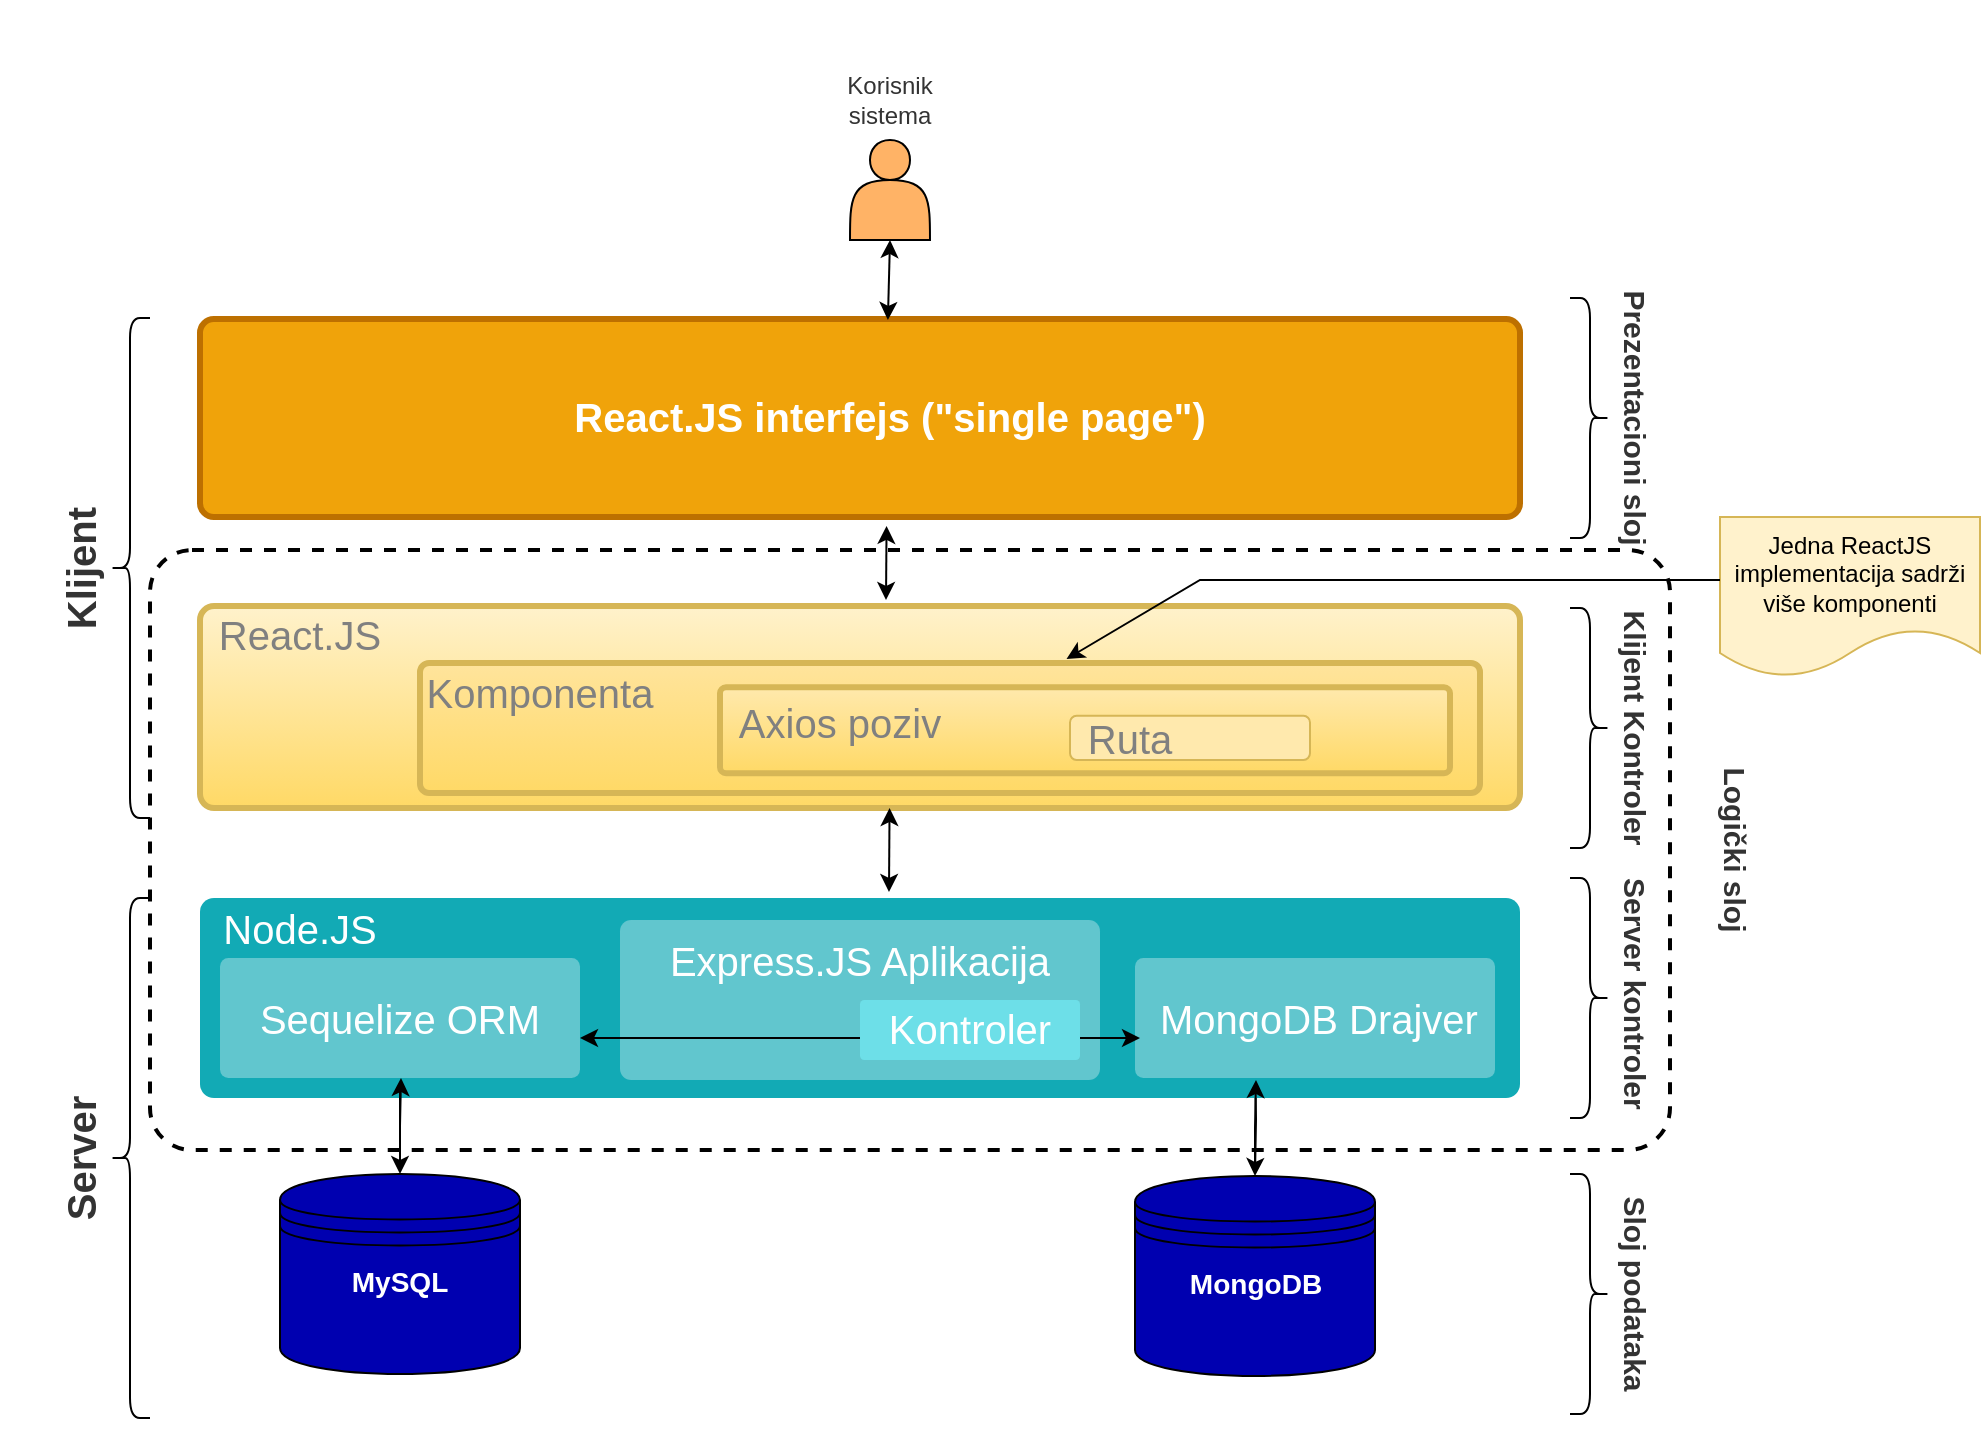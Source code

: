 <mxfile version="15.9.6" type="device"><diagram id="XrcvnFXZDC92Yf4LfWZc" name="Page-1"><mxGraphModel dx="1382" dy="764" grid="1" gridSize="10" guides="1" tooltips="1" connect="1" arrows="1" fold="1" page="1" pageScale="1" pageWidth="850" pageHeight="1100" math="0" shadow="0"><root><mxCell id="0"/><mxCell id="1" parent="0"/><mxCell id="ABABdAS9cSmuJYvIcbOQ-2" value="" style="rounded=1;whiteSpace=wrap;html=1;shadow=0;labelBackgroundColor=none;strokeColor=#BD7000;strokeWidth=3;fillColor=#f0a30a;fontFamily=Helvetica;fontSize=14;fontColor=#000000;align=center;spacing=5;fontStyle=1;arcSize=7;perimeterSpacing=2;" parent="1" vertex="1"><mxGeometry x="610" y="389.5" width="660" height="99" as="geometry"/></mxCell><mxCell id="ABABdAS9cSmuJYvIcbOQ-3" style="edgeStyle=orthogonalEdgeStyle;rounded=0;orthogonalLoop=1;jettySize=auto;html=1;exitX=0.5;exitY=1;exitDx=0;exitDy=0;fontColor=#A9C4EB;entryX=0.5;entryY=0;entryDx=0;entryDy=0;" parent="1" target="ABABdAS9cSmuJYvIcbOQ-8" edge="1"><mxGeometry relative="1" as="geometry"><mxPoint x="1137.5" y="788" as="targetPoint"/><mxPoint x="1137.5" y="760" as="sourcePoint"/></mxGeometry></mxCell><mxCell id="ABABdAS9cSmuJYvIcbOQ-4" value="" style="rounded=1;whiteSpace=wrap;html=1;shadow=0;labelBackgroundColor=none;strokeColor=none;strokeWidth=3;fillColor=#12aab5;fontFamily=Helvetica;fontSize=14;fontColor=#FFFFFF;align=center;spacing=5;fontStyle=1;arcSize=7;perimeterSpacing=2;" parent="1" vertex="1"><mxGeometry x="610" y="679" width="660" height="100" as="geometry"/></mxCell><mxCell id="ABABdAS9cSmuJYvIcbOQ-5" value="&lt;span style=&quot;color: rgba(0 , 0 , 0 , 0) ; font-family: monospace ; font-size: 0px&quot;&gt;%3CmxGraphModel%3E%3Croot%3E%3CmxCell%20id%3D%220%22%2F%3E%3CmxCell%20id%3D%221%22%20parent%3D%220%22%2F%3E%3CmxCell%20id%3D%222%22%20value%3D%22Kontroler%26lt%3Bbr%26gt%3B%22%20style%3D%22text%3Bhtml%3D1%3BstrokeColor%3Dnone%3BfillColor%3Dnone%3Balign%3Dcenter%3BverticalAlign%3Dmiddle%3BwhiteSpace%3Dwrap%3Brounded%3D0%3BfontSize%3D20%3BfontColor%3D%23FFFFFF%3B%22%20vertex%3D%221%22%20parent%3D%221%22%3E%3CmxGeometry%20x%3D%22380%22%20y%3D%22509%22%20width%3D%2260%22%20height%3D%2230%22%20as%3D%22geometry%22%2F%3E%3C%2FmxCell%3E%3C%2Froot%3E%3C%2FmxGraphModel%3E&lt;/span&gt;&lt;span style=&quot;color: rgba(0 , 0 , 0 , 0) ; font-family: monospace ; font-size: 0px&quot;&gt;%3CmxGraphModel%3E%3Croot%3E%3CmxCell%20id%3D%220%22%2F%3E%3CmxCell%20id%3D%221%22%20parent%3D%220%22%2F%3E%3CmxCell%20id%3D%222%22%20value%3D%22Kontroler%26lt%3Bbr%26gt%3B%22%20style%3D%22text%3Bhtml%3D1%3BstrokeColor%3Dnone%3BfillColor%3Dnone%3Balign%3Dcenter%3BverticalAlign%3Dmiddle%3BwhiteSpace%3Dwrap%3Brounded%3D0%3BfontSize%3D20%3BfontColor%3D%23FFFFFF%3B%22%20vertex%3D%221%22%20parent%3D%221%22%3E%3CmxGeometry%20x%3D%22380%22%20y%3D%22509%22%20width%3D%2260%22%20height%3D%2230%22%20as%3D%22geometry%22%2F%3E%3C%2FmxCell%3E%3C%2Froot%3E%3C%2FmxGraphModel%3E&lt;/span&gt;&lt;span style=&quot;color: rgba(0 , 0 , 0 , 0) ; font-family: monospace ; font-size: 0px&quot;&gt;%3CmxGraphModel%3E%3Croot%3E%3CmxCell%20id%3D%220%22%2F%3E%3CmxCell%20id%3D%221%22%20parent%3D%220%22%2F%3E%3CmxCell%20id%3D%222%22%20value%3D%22Kontroler%26lt%3Bbr%26gt%3B%22%20style%3D%22text%3Bhtml%3D1%3BstrokeColor%3Dnone%3BfillColor%3Dnone%3Balign%3Dcenter%3BverticalAlign%3Dmiddle%3BwhiteSpace%3Dwrap%3Brounded%3D0%3BfontSize%3D20%3BfontColor%3D%23FFFFFF%3B%22%20vertex%3D%221%22%20parent%3D%221%22%3E%3CmxGeometry%20x%3D%22380%22%20y%3D%22509%22%20width%3D%2260%22%20height%3D%2230%22%20as%3D%22geometry%22%2F%3E%3C%2FmxCell%3E%3C%2Froot%3E%3C%2FmxGraphModel%3E&lt;/span&gt;" style="rounded=1;whiteSpace=wrap;html=1;shadow=0;labelBackgroundColor=none;strokeColor=none;strokeWidth=3;fillColor=#61c6ce;fontFamily=Helvetica;fontSize=14;fontColor=#FFFFFF;align=center;spacing=5;fontStyle=0;arcSize=7;perimeterSpacing=2;" parent="1" vertex="1"><mxGeometry x="1077.5" y="709" width="180" height="60" as="geometry"/></mxCell><mxCell id="ABABdAS9cSmuJYvIcbOQ-6" value="" style="rounded=1;whiteSpace=wrap;html=1;shadow=0;labelBackgroundColor=none;strokeColor=none;strokeWidth=3;fillColor=#61c6ce;fontFamily=Helvetica;fontSize=14;fontColor=#FFFFFF;align=center;spacing=5;fontStyle=0;arcSize=7;perimeterSpacing=2;" parent="1" vertex="1"><mxGeometry x="820" y="690" width="240" height="80" as="geometry"/></mxCell><mxCell id="ABABdAS9cSmuJYvIcbOQ-7" style="edgeStyle=orthogonalEdgeStyle;rounded=0;orthogonalLoop=1;jettySize=auto;html=1;fontSize=20;fontColor=#333333;exitX=0.5;exitY=0;exitDx=0;exitDy=0;" parent="1" edge="1"><mxGeometry relative="1" as="geometry"><mxPoint x="1137.5" y="814" as="sourcePoint"/><Array as="points"><mxPoint x="1137.5" y="794"/><mxPoint x="1137.5" y="794"/></Array><mxPoint x="1138" y="770" as="targetPoint"/></mxGeometry></mxCell><mxCell id="ABABdAS9cSmuJYvIcbOQ-8" value="" style="shape=datastore;whiteSpace=wrap;html=1;fontColor=#A9C4EB;fillColor=#0000B0;" parent="1" vertex="1"><mxGeometry x="1077.5" y="818" width="120" height="100" as="geometry"/></mxCell><mxCell id="ABABdAS9cSmuJYvIcbOQ-9" value="&lt;h3&gt;&lt;font color=&quot;#ffffff&quot;&gt;MongoDB&lt;/font&gt;&lt;/h3&gt;" style="text;html=1;strokeColor=none;fillColor=none;align=center;verticalAlign=middle;whiteSpace=wrap;rounded=0;fontColor=none;" parent="1" vertex="1"><mxGeometry x="1077.5" y="857" width="120" height="30" as="geometry"/></mxCell><mxCell id="ABABdAS9cSmuJYvIcbOQ-10" value="" style="shape=curlyBracket;whiteSpace=wrap;html=1;rounded=1;fontColor=#333333;fillColor=#0000B0;" parent="1" vertex="1"><mxGeometry x="565" y="389" width="20" height="250" as="geometry"/></mxCell><mxCell id="ABABdAS9cSmuJYvIcbOQ-11" value="" style="shape=curlyBracket;whiteSpace=wrap;html=1;rounded=1;fontColor=#333333;fillColor=#0000B0;" parent="1" vertex="1"><mxGeometry x="565" y="679" width="20" height="260" as="geometry"/></mxCell><mxCell id="ABABdAS9cSmuJYvIcbOQ-12" value="" style="shape=curlyBracket;whiteSpace=wrap;html=1;rounded=1;flipH=1;fontColor=#333333;fillColor=#0000B0;" parent="1" vertex="1"><mxGeometry x="1295" y="379" width="20" height="120" as="geometry"/></mxCell><mxCell id="ABABdAS9cSmuJYvIcbOQ-13" value="" style="shape=curlyBracket;whiteSpace=wrap;html=1;rounded=1;flipH=1;fontColor=#333333;fillColor=#0000B0;" parent="1" vertex="1"><mxGeometry x="1295" y="534" width="20" height="120" as="geometry"/></mxCell><mxCell id="ABABdAS9cSmuJYvIcbOQ-14" value="" style="shape=curlyBracket;whiteSpace=wrap;html=1;rounded=1;flipH=1;fontColor=#333333;fillColor=#0000B0;size=0.5;" parent="1" vertex="1"><mxGeometry x="1295" y="669" width="20" height="120" as="geometry"/></mxCell><mxCell id="ABABdAS9cSmuJYvIcbOQ-15" value="" style="shape=curlyBracket;whiteSpace=wrap;html=1;rounded=1;flipH=1;fontColor=#333333;fillColor=#0000B0;" parent="1" vertex="1"><mxGeometry x="1295" y="817" width="20" height="120" as="geometry"/></mxCell><mxCell id="ABABdAS9cSmuJYvIcbOQ-16" value="" style="shape=actor;whiteSpace=wrap;html=1;fontColor=#333333;fillColor=#FFB366;" parent="1" vertex="1"><mxGeometry x="935" y="300" width="40" height="50" as="geometry"/></mxCell><mxCell id="ABABdAS9cSmuJYvIcbOQ-17" value="Korisnik sistema" style="text;html=1;strokeColor=none;fillColor=none;align=center;verticalAlign=middle;whiteSpace=wrap;rounded=0;fontColor=#333333;" parent="1" vertex="1"><mxGeometry x="925" y="230" width="60" height="100" as="geometry"/></mxCell><mxCell id="ABABdAS9cSmuJYvIcbOQ-18" value="&lt;h1&gt;&lt;b&gt;&lt;font style=&quot;font-size: 20px&quot;&gt;Klijent&lt;/font&gt;&lt;/b&gt;&lt;/h1&gt;" style="text;html=1;strokeColor=none;fillColor=none;align=center;verticalAlign=middle;whiteSpace=wrap;rounded=0;fontColor=#333333;rotation=270;" parent="1" vertex="1"><mxGeometry x="480" y="474" width="140" height="80" as="geometry"/></mxCell><mxCell id="ABABdAS9cSmuJYvIcbOQ-19" value="&lt;h1&gt;&lt;b&gt;&lt;font style=&quot;font-size: 20px&quot;&gt;Server&lt;/font&gt;&lt;/b&gt;&lt;/h1&gt;" style="text;html=1;strokeColor=none;fillColor=none;align=center;verticalAlign=middle;whiteSpace=wrap;rounded=0;fontColor=#333333;rotation=270;" parent="1" vertex="1"><mxGeometry x="480" y="769" width="140" height="80" as="geometry"/></mxCell><mxCell id="ABABdAS9cSmuJYvIcbOQ-20" value="&lt;h1&gt;&lt;b&gt;&lt;font style=&quot;font-size: 15px&quot;&gt;Prezentacioni sloj&lt;/font&gt;&lt;/b&gt;&lt;/h1&gt;" style="text;html=1;strokeColor=none;fillColor=none;align=center;verticalAlign=middle;whiteSpace=wrap;rounded=0;fontColor=#333333;rotation=90;" parent="1" vertex="1"><mxGeometry x="1260" y="399" width="140" height="80" as="geometry"/></mxCell><mxCell id="ABABdAS9cSmuJYvIcbOQ-21" value="&lt;h1&gt;&lt;b&gt;&lt;font style=&quot;font-size: 15px&quot;&gt;Klijent Kontroler&lt;/font&gt;&lt;/b&gt;&lt;/h1&gt;" style="text;html=1;strokeColor=none;fillColor=none;align=center;verticalAlign=middle;whiteSpace=wrap;rounded=0;fontColor=#333333;rotation=90;" parent="1" vertex="1"><mxGeometry x="1260" y="554" width="140" height="80" as="geometry"/></mxCell><mxCell id="ABABdAS9cSmuJYvIcbOQ-22" value="&lt;h1&gt;&lt;span style=&quot;font-size: 15px&quot;&gt;Server kontroler&amp;nbsp;&lt;/span&gt;&lt;br&gt;&lt;/h1&gt;" style="text;html=1;strokeColor=none;fillColor=none;align=center;verticalAlign=middle;whiteSpace=wrap;rounded=0;fontColor=#333333;rotation=90;" parent="1" vertex="1"><mxGeometry x="1260" y="699" width="140" height="60" as="geometry"/></mxCell><mxCell id="ABABdAS9cSmuJYvIcbOQ-23" value="&lt;h1&gt;&lt;b&gt;&lt;font style=&quot;font-size: 15px&quot;&gt;Sloj podataka&lt;/font&gt;&lt;/b&gt;&lt;/h1&gt;" style="text;html=1;strokeColor=none;fillColor=none;align=center;verticalAlign=middle;whiteSpace=wrap;rounded=0;fontColor=#333333;rotation=90;" parent="1" vertex="1"><mxGeometry x="1260" y="837" width="140" height="80" as="geometry"/></mxCell><mxCell id="ABABdAS9cSmuJYvIcbOQ-24" value="" style="rounded=1;whiteSpace=wrap;html=1;shadow=0;labelBackgroundColor=none;strokeWidth=2;fillColor=none;fontFamily=Helvetica;fontSize=14;align=center;spacing=5;fontStyle=1;arcSize=7;perimeterSpacing=3;dashed=1;" parent="1" vertex="1"><mxGeometry x="585" y="505" width="760" height="300" as="geometry"/></mxCell><mxCell id="ABABdAS9cSmuJYvIcbOQ-25" value="&lt;h1&gt;&lt;b&gt;&lt;font style=&quot;font-size: 15px&quot;&gt;Logički sloj&lt;/font&gt;&lt;/b&gt;&lt;/h1&gt;" style="text;html=1;strokeColor=none;fillColor=none;align=center;verticalAlign=middle;whiteSpace=wrap;rounded=0;fontColor=#333333;rotation=90;" parent="1" vertex="1"><mxGeometry x="1310" y="615" width="140" height="80" as="geometry"/></mxCell><mxCell id="ABABdAS9cSmuJYvIcbOQ-26" value="&lt;h2&gt;&lt;b&gt;&lt;font style=&quot;font-size: 20px&quot; color=&quot;#ffffff&quot;&gt;React.JS interfejs (&quot;single page&quot;)&lt;/font&gt;&lt;/b&gt;&lt;/h2&gt;" style="text;html=1;strokeColor=none;fillColor=none;align=center;verticalAlign=middle;whiteSpace=wrap;rounded=0;" parent="1" vertex="1"><mxGeometry x="791.25" y="424" width="327.5" height="30" as="geometry"/></mxCell><mxCell id="ABABdAS9cSmuJYvIcbOQ-27" value="" style="rounded=1;whiteSpace=wrap;html=1;shadow=0;labelBackgroundColor=none;strokeColor=#d6b656;strokeWidth=3;fillColor=#fff2cc;fontFamily=Helvetica;fontSize=14;align=center;spacing=5;fontStyle=1;arcSize=7;perimeterSpacing=2;gradientColor=#ffd966;" parent="1" vertex="1"><mxGeometry x="610" y="533" width="660" height="101" as="geometry"/></mxCell><mxCell id="ABABdAS9cSmuJYvIcbOQ-28" value="" style="rounded=1;whiteSpace=wrap;html=1;fontSize=20;fillColor=#FFD6AD;strokeColor=#d79b00;" parent="1" vertex="1"><mxGeometry x="805" y="571.37" width="400" height="45.25" as="geometry"/></mxCell><mxCell id="ABABdAS9cSmuJYvIcbOQ-29" value="" style="rounded=1;whiteSpace=wrap;html=1;shadow=0;labelBackgroundColor=none;strokeColor=#d6b656;strokeWidth=3;fillColor=#FFE49C;fontFamily=Helvetica;fontSize=14;align=center;spacing=5;fontStyle=1;arcSize=7;perimeterSpacing=2;gradientColor=#ffd966;" parent="1" vertex="1"><mxGeometry x="720" y="561.5" width="530" height="65" as="geometry"/></mxCell><mxCell id="ABABdAS9cSmuJYvIcbOQ-30" value="&lt;font color=&quot;#808080&quot;&gt;Komponenta&lt;br&gt;&lt;/font&gt;" style="text;html=1;strokeColor=none;fillColor=none;align=center;verticalAlign=middle;whiteSpace=wrap;rounded=0;fontSize=20;fontColor=#FFFFFF;" parent="1" vertex="1"><mxGeometry x="750" y="561.62" width="60" height="28.62" as="geometry"/></mxCell><mxCell id="ABABdAS9cSmuJYvIcbOQ-31" value="" style="rounded=1;whiteSpace=wrap;html=1;shadow=0;labelBackgroundColor=none;strokeColor=#d6b656;strokeWidth=3;fillColor=#FFE9AD;fontFamily=Helvetica;fontSize=14;align=center;spacing=5;fontStyle=1;arcSize=7;perimeterSpacing=2;gradientColor=#ffd966;" parent="1" vertex="1"><mxGeometry x="870" y="573.62" width="365" height="43" as="geometry"/></mxCell><mxCell id="ABABdAS9cSmuJYvIcbOQ-32" value="&lt;font color=&quot;#808080&quot;&gt;Axios poziv&lt;/font&gt;" style="text;html=1;strokeColor=none;fillColor=none;align=center;verticalAlign=middle;whiteSpace=wrap;rounded=0;fontSize=20;fontColor=#FFFFFF;" parent="1" vertex="1"><mxGeometry x="870" y="575.75" width="120" height="30" as="geometry"/></mxCell><mxCell id="ABABdAS9cSmuJYvIcbOQ-33" value="" style="rounded=1;whiteSpace=wrap;html=1;fontSize=20;fillColor=#FFE9AD;strokeColor=#d6b656;" parent="1" vertex="1"><mxGeometry x="1045" y="587.88" width="120" height="22.12" as="geometry"/></mxCell><mxCell id="ABABdAS9cSmuJYvIcbOQ-34" value="&lt;font color=&quot;#808080&quot;&gt;Ruta&lt;/font&gt;" style="text;html=1;strokeColor=none;fillColor=none;align=center;verticalAlign=middle;whiteSpace=wrap;rounded=0;fontSize=20;fontColor=#FFFFFF;" parent="1" vertex="1"><mxGeometry x="1045" y="583.94" width="60" height="30" as="geometry"/></mxCell><mxCell id="ABABdAS9cSmuJYvIcbOQ-35" value="React.JS" style="text;html=1;strokeColor=none;fillColor=none;align=center;verticalAlign=middle;whiteSpace=wrap;rounded=0;fontSize=20;fontColor=#808080;" parent="1" vertex="1"><mxGeometry x="630" y="531.62" width="60" height="30" as="geometry"/></mxCell><mxCell id="ABABdAS9cSmuJYvIcbOQ-36" value="&lt;font color=&quot;#ffffff&quot;&gt;Node.JS&lt;/font&gt;" style="text;html=1;strokeColor=none;fillColor=none;align=center;verticalAlign=middle;whiteSpace=wrap;rounded=0;fontSize=20;fontColor=#808080;" parent="1" vertex="1"><mxGeometry x="630" y="679" width="60" height="30" as="geometry"/></mxCell><mxCell id="ABABdAS9cSmuJYvIcbOQ-37" value="" style="endArrow=classic;startArrow=classic;html=1;rounded=0;fontSize=20;fontColor=#FFFFFF;exitX=0.52;exitY=1.024;exitDx=0;exitDy=0;exitPerimeter=0;" parent="1" source="ABABdAS9cSmuJYvIcbOQ-2" edge="1"><mxGeometry width="50" height="50" relative="1" as="geometry"><mxPoint x="800" y="620" as="sourcePoint"/><mxPoint x="953" y="530" as="targetPoint"/><Array as="points"/></mxGeometry></mxCell><mxCell id="ABABdAS9cSmuJYvIcbOQ-38" value="" style="endArrow=classic;startArrow=classic;html=1;rounded=0;fontSize=20;fontColor=#FFFFFF;exitX=0.52;exitY=0.976;exitDx=0;exitDy=0;exitPerimeter=0;" parent="1" edge="1"><mxGeometry width="50" height="50" relative="1" as="geometry"><mxPoint x="954.78" y="633.998" as="sourcePoint"/><mxPoint x="954.5" y="675.97" as="targetPoint"/></mxGeometry></mxCell><mxCell id="ABABdAS9cSmuJYvIcbOQ-39" value="" style="endArrow=classic;startArrow=classic;html=1;rounded=0;fontSize=20;fontColor=#FFFFFF;exitX=0.5;exitY=1;exitDx=0;exitDy=0;entryX=0.521;entryY=0.024;entryDx=0;entryDy=0;entryPerimeter=0;" parent="1" source="ABABdAS9cSmuJYvIcbOQ-16" target="ABABdAS9cSmuJYvIcbOQ-2" edge="1"><mxGeometry width="50" height="50" relative="1" as="geometry"><mxPoint x="963.28" y="502.972" as="sourcePoint"/><mxPoint x="963" y="540" as="targetPoint"/><Array as="points"/></mxGeometry></mxCell><mxCell id="ABABdAS9cSmuJYvIcbOQ-40" value="" style="rounded=1;whiteSpace=wrap;html=1;shadow=0;labelBackgroundColor=none;strokeColor=none;strokeWidth=3;fillColor=#6DDFE8;fontFamily=Helvetica;fontSize=14;fontColor=#FFFFFF;align=center;spacing=5;fontStyle=0;arcSize=7;perimeterSpacing=2;gradientColor=none;" parent="1" vertex="1"><mxGeometry x="940" y="730" width="110" height="30" as="geometry"/></mxCell><mxCell id="ABABdAS9cSmuJYvIcbOQ-41" value="Express.JS Aplikacija" style="text;html=1;strokeColor=none;fillColor=none;align=center;verticalAlign=middle;whiteSpace=wrap;rounded=0;fontSize=20;fontColor=#FFFFFF;" parent="1" vertex="1"><mxGeometry x="840" y="695" width="200" height="30" as="geometry"/></mxCell><mxCell id="ABABdAS9cSmuJYvIcbOQ-42" value="Kontroler&lt;br&gt;" style="text;html=1;strokeColor=none;fillColor=none;align=center;verticalAlign=middle;whiteSpace=wrap;rounded=0;fontSize=20;fontColor=#FFFFFF;" parent="1" vertex="1"><mxGeometry x="965" y="729" width="60" height="30" as="geometry"/></mxCell><mxCell id="ABABdAS9cSmuJYvIcbOQ-43" value="MongoDB Drajver" style="text;html=1;strokeColor=none;fillColor=none;align=center;verticalAlign=middle;whiteSpace=wrap;rounded=0;fontSize=20;fontColor=#FFFFFF;" parent="1" vertex="1"><mxGeometry x="1067.5" y="724" width="202.5" height="30" as="geometry"/></mxCell><mxCell id="ABABdAS9cSmuJYvIcbOQ-44" value="Jedna ReactJS implementacija sadrži više komponenti" style="shape=document;whiteSpace=wrap;html=1;boundedLbl=1;fillColor=#fff2cc;strokeColor=#d6b656;" parent="1" vertex="1"><mxGeometry x="1370" y="488.5" width="130" height="80" as="geometry"/></mxCell><mxCell id="ABABdAS9cSmuJYvIcbOQ-45" value="" style="endArrow=classic;html=1;rounded=0;" parent="1" target="ABABdAS9cSmuJYvIcbOQ-29" edge="1"><mxGeometry width="50" height="50" relative="1" as="geometry"><mxPoint x="1370" y="520" as="sourcePoint"/><mxPoint x="1460" y="481.62" as="targetPoint"/><Array as="points"><mxPoint x="1360" y="520"/><mxPoint x="1110" y="520"/></Array></mxGeometry></mxCell><mxCell id="ABABdAS9cSmuJYvIcbOQ-66" style="edgeStyle=orthogonalEdgeStyle;rounded=0;orthogonalLoop=1;jettySize=auto;html=1;entryX=0.5;entryY=0;entryDx=0;entryDy=0;" parent="1" source="ABABdAS9cSmuJYvIcbOQ-50" target="ABABdAS9cSmuJYvIcbOQ-62" edge="1"><mxGeometry relative="1" as="geometry"/></mxCell><mxCell id="ABABdAS9cSmuJYvIcbOQ-50" value="&lt;span style=&quot;color: rgba(0 , 0 , 0 , 0) ; font-family: monospace ; font-size: 0px&quot;&gt;%3CmxGraphModel%3E%3Croot%3E%3CmxCell%20id%3D%220%22%2F%3E%3CmxCell%20id%3D%221%22%20parent%3D%220%22%2F%3E%3CmxCell%20id%3D%222%22%20value%3D%22Kontroler%26lt%3Bbr%26gt%3B%22%20style%3D%22text%3Bhtml%3D1%3BstrokeColor%3Dnone%3BfillColor%3Dnone%3Balign%3Dcenter%3BverticalAlign%3Dmiddle%3BwhiteSpace%3Dwrap%3Brounded%3D0%3BfontSize%3D20%3BfontColor%3D%23FFFFFF%3B%22%20vertex%3D%221%22%20parent%3D%221%22%3E%3CmxGeometry%20x%3D%22380%22%20y%3D%22509%22%20width%3D%2260%22%20height%3D%2230%22%20as%3D%22geometry%22%2F%3E%3C%2FmxCell%3E%3C%2Froot%3E%3C%2FmxGraphModel%3E&lt;/span&gt;&lt;span style=&quot;color: rgba(0 , 0 , 0 , 0) ; font-family: monospace ; font-size: 0px&quot;&gt;%3CmxGraphModel%3E%3Croot%3E%3CmxCell%20id%3D%220%22%2F%3E%3CmxCell%20id%3D%221%22%20parent%3D%220%22%2F%3E%3CmxCell%20id%3D%222%22%20value%3D%22Kontroler%26lt%3Bbr%26gt%3B%22%20style%3D%22text%3Bhtml%3D1%3BstrokeColor%3Dnone%3BfillColor%3Dnone%3Balign%3Dcenter%3BverticalAlign%3Dmiddle%3BwhiteSpace%3Dwrap%3Brounded%3D0%3BfontSize%3D20%3BfontColor%3D%23FFFFFF%3B%22%20vertex%3D%221%22%20parent%3D%221%22%3E%3CmxGeometry%20x%3D%22380%22%20y%3D%22509%22%20width%3D%2260%22%20height%3D%2230%22%20as%3D%22geometry%22%2F%3E%3C%2FmxCell%3E%3C%2Froot%3E%3C%2FmxGraphModel%3E&lt;/span&gt;&lt;span style=&quot;color: rgba(0 , 0 , 0 , 0) ; font-family: monospace ; font-size: 0px&quot;&gt;%3CmxGraphModel%3E%3Croot%3E%3CmxCell%20id%3D%220%22%2F%3E%3CmxCell%20id%3D%221%22%20parent%3D%220%22%2F%3E%3CmxCell%20id%3D%222%22%20value%3D%22Kontroler%26lt%3Bbr%26gt%3B%22%20style%3D%22text%3Bhtml%3D1%3BstrokeColor%3Dnone%3BfillColor%3Dnone%3Balign%3Dcenter%3BverticalAlign%3Dmiddle%3BwhiteSpace%3Dwrap%3Brounded%3D0%3BfontSize%3D20%3BfontColor%3D%23FFFFFF%3B%22%20vertex%3D%221%22%20parent%3D%221%22%3E%3CmxGeometry%20x%3D%22380%22%20y%3D%22509%22%20width%3D%2260%22%20height%3D%2230%22%20as%3D%22geometry%22%2F%3E%3C%2FmxCell%3E%3C%2Froot%3E%3C%2FmxGraphModel%3E&lt;/span&gt;" style="rounded=1;whiteSpace=wrap;html=1;shadow=0;labelBackgroundColor=none;strokeColor=none;strokeWidth=3;fillColor=#61c6ce;fontFamily=Helvetica;fontSize=14;fontColor=#FFFFFF;align=center;spacing=5;fontStyle=0;arcSize=7;perimeterSpacing=2;" parent="1" vertex="1"><mxGeometry x="620" y="709" width="180" height="60" as="geometry"/></mxCell><mxCell id="ABABdAS9cSmuJYvIcbOQ-51" value="Sequelize ORM" style="text;html=1;strokeColor=none;fillColor=none;align=center;verticalAlign=middle;whiteSpace=wrap;rounded=0;fontSize=20;fontColor=#FFFFFF;" parent="1" vertex="1"><mxGeometry x="635" y="724" width="150" height="30" as="geometry"/></mxCell><mxCell id="ABABdAS9cSmuJYvIcbOQ-52" value="" style="endArrow=classic;html=1;rounded=0;" parent="1" edge="1"><mxGeometry width="50" height="50" relative="1" as="geometry"><mxPoint x="1050" y="749" as="sourcePoint"/><mxPoint x="1080" y="749" as="targetPoint"/></mxGeometry></mxCell><mxCell id="ABABdAS9cSmuJYvIcbOQ-53" value="" style="endArrow=classic;html=1;rounded=0;" parent="1" edge="1"><mxGeometry width="50" height="50" relative="1" as="geometry"><mxPoint x="940" y="749" as="sourcePoint"/><mxPoint x="800" y="749" as="targetPoint"/></mxGeometry></mxCell><mxCell id="ABABdAS9cSmuJYvIcbOQ-61" style="edgeStyle=orthogonalEdgeStyle;rounded=0;orthogonalLoop=1;jettySize=auto;html=1;fontSize=20;fontColor=#333333;exitX=0.5;exitY=0;exitDx=0;exitDy=0;" parent="1" edge="1"><mxGeometry relative="1" as="geometry"><mxPoint x="710" y="813" as="sourcePoint"/><Array as="points"><mxPoint x="710" y="793"/><mxPoint x="710" y="793"/></Array><mxPoint x="710.5" y="769" as="targetPoint"/></mxGeometry></mxCell><mxCell id="ABABdAS9cSmuJYvIcbOQ-62" value="" style="shape=datastore;whiteSpace=wrap;html=1;fontColor=#A9C4EB;fillColor=#0000B0;" parent="1" vertex="1"><mxGeometry x="650" y="817" width="120" height="100" as="geometry"/></mxCell><mxCell id="ABABdAS9cSmuJYvIcbOQ-63" value="&lt;h3&gt;&lt;font color=&quot;#ffffff&quot;&gt;MySQL&lt;/font&gt;&lt;/h3&gt;" style="text;html=1;strokeColor=none;fillColor=none;align=center;verticalAlign=middle;whiteSpace=wrap;rounded=0;fontColor=none;" parent="1" vertex="1"><mxGeometry x="650" y="856" width="120" height="30" as="geometry"/></mxCell></root></mxGraphModel></diagram></mxfile>